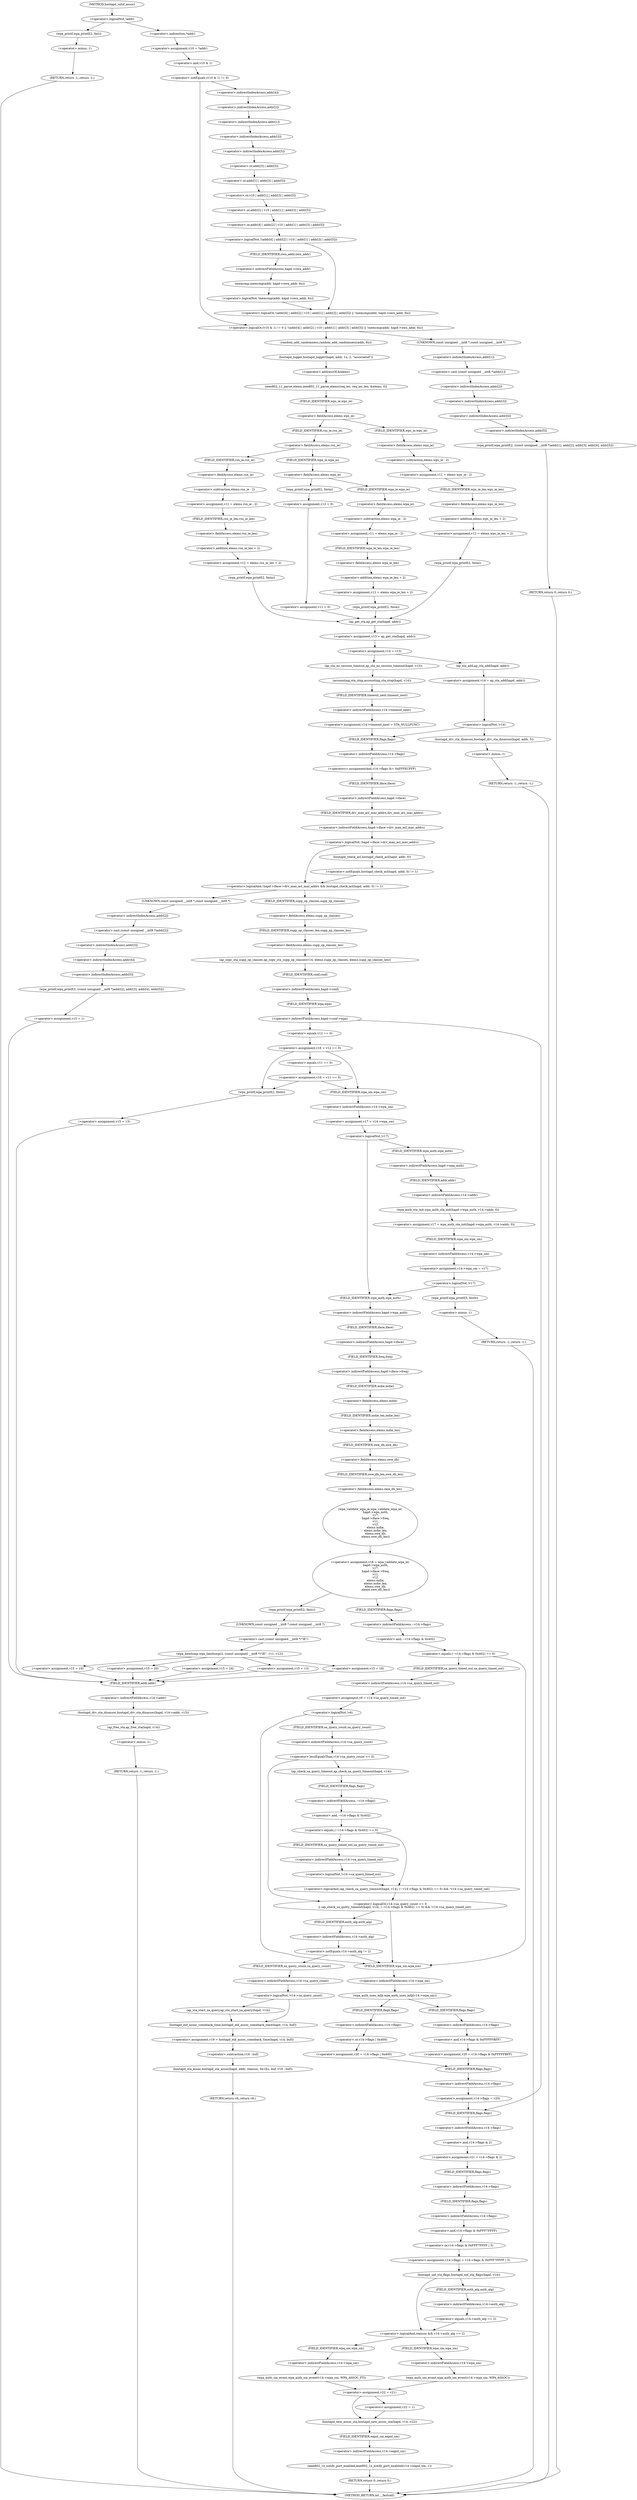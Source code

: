 digraph hostapd_notif_assoc {  
"1000149" [label = "(<operator>.logicalNot,!addr)" ]
"1000152" [label = "(wpa_printf,wpa_printf(2, fmt))" ]
"1000155" [label = "(RETURN,return -1;,return -1;)" ]
"1000156" [label = "(<operator>.minus,-1)" ]
"1000158" [label = "(<operator>.assignment,v10 = *addr)" ]
"1000160" [label = "(<operator>.indirection,*addr)" ]
"1000163" [label = "(<operator>.logicalOr,(v10 & 1) != 0 || !(addr[4] | addr[2] | v10 | addr[1] | addr[3] | addr[5]) || !memcmp(addr, hapd->own_addr, 6u))" ]
"1000164" [label = "(<operator>.notEquals,(v10 & 1) != 0)" ]
"1000165" [label = "(<operator>.and,v10 & 1)" ]
"1000169" [label = "(<operator>.logicalOr,!(addr[4] | addr[2] | v10 | addr[1] | addr[3] | addr[5]) || !memcmp(addr, hapd->own_addr, 6u))" ]
"1000170" [label = "(<operator>.logicalNot,!(addr[4] | addr[2] | v10 | addr[1] | addr[3] | addr[5]))" ]
"1000171" [label = "(<operator>.or,addr[4] | addr[2] | v10 | addr[1] | addr[3] | addr[5])" ]
"1000172" [label = "(<operator>.indirectIndexAccess,addr[4])" ]
"1000175" [label = "(<operator>.or,addr[2] | v10 | addr[1] | addr[3] | addr[5])" ]
"1000176" [label = "(<operator>.indirectIndexAccess,addr[2])" ]
"1000179" [label = "(<operator>.or,v10 | addr[1] | addr[3] | addr[5])" ]
"1000181" [label = "(<operator>.or,addr[1] | addr[3] | addr[5])" ]
"1000182" [label = "(<operator>.indirectIndexAccess,addr[1])" ]
"1000185" [label = "(<operator>.or,addr[3] | addr[5])" ]
"1000186" [label = "(<operator>.indirectIndexAccess,addr[3])" ]
"1000189" [label = "(<operator>.indirectIndexAccess,addr[5])" ]
"1000192" [label = "(<operator>.logicalNot,!memcmp(addr, hapd->own_addr, 6u))" ]
"1000193" [label = "(memcmp,memcmp(addr, hapd->own_addr, 6u))" ]
"1000195" [label = "(<operator>.indirectFieldAccess,hapd->own_addr)" ]
"1000197" [label = "(FIELD_IDENTIFIER,own_addr,own_addr)" ]
"1000200" [label = "(wpa_printf,wpa_printf(2, (const unsigned __int8 *)addr[1], addr[2], addr[3], addr[4], addr[5]))" ]
"1000202" [label = "(<operator>.cast,(const unsigned __int8 *)addr[1])" ]
"1000203" [label = "(UNKNOWN,const unsigned __int8 *,const unsigned __int8 *)" ]
"1000204" [label = "(<operator>.indirectIndexAccess,addr[1])" ]
"1000207" [label = "(<operator>.indirectIndexAccess,addr[2])" ]
"1000210" [label = "(<operator>.indirectIndexAccess,addr[3])" ]
"1000213" [label = "(<operator>.indirectIndexAccess,addr[4])" ]
"1000216" [label = "(<operator>.indirectIndexAccess,addr[5])" ]
"1000219" [label = "(RETURN,return 0;,return 0;)" ]
"1000221" [label = "(random_add_randomness,random_add_randomness(addr, 6u))" ]
"1000224" [label = "(hostapd_logger,hostapd_logger(hapd, addr, 1u, 2, \"associated\"))" ]
"1000230" [label = "(ieee802_11_parse_elems,ieee802_11_parse_elems(req_ies, req_ies_len, &elems, 0))" ]
"1000233" [label = "(<operator>.addressOf,&elems)" ]
"1000237" [label = "(<operator>.fieldAccess,elems.wps_ie)" ]
"1000239" [label = "(FIELD_IDENTIFIER,wps_ie,wps_ie)" ]
"1000241" [label = "(<operator>.assignment,v11 = elems.wps_ie - 2)" ]
"1000243" [label = "(<operator>.subtraction,elems.wps_ie - 2)" ]
"1000244" [label = "(<operator>.fieldAccess,elems.wps_ie)" ]
"1000246" [label = "(FIELD_IDENTIFIER,wps_ie,wps_ie)" ]
"1000248" [label = "(<operator>.assignment,v12 = elems.wps_ie_len + 2)" ]
"1000250" [label = "(<operator>.addition,elems.wps_ie_len + 2)" ]
"1000251" [label = "(<operator>.fieldAccess,elems.wps_ie_len)" ]
"1000253" [label = "(FIELD_IDENTIFIER,wps_ie_len,wps_ie_len)" ]
"1000255" [label = "(wpa_printf,wpa_printf(2, fmta))" ]
"1000260" [label = "(<operator>.fieldAccess,elems.rsn_ie)" ]
"1000262" [label = "(FIELD_IDENTIFIER,rsn_ie,rsn_ie)" ]
"1000264" [label = "(<operator>.assignment,v11 = elems.rsn_ie - 2)" ]
"1000266" [label = "(<operator>.subtraction,elems.rsn_ie - 2)" ]
"1000267" [label = "(<operator>.fieldAccess,elems.rsn_ie)" ]
"1000269" [label = "(FIELD_IDENTIFIER,rsn_ie,rsn_ie)" ]
"1000271" [label = "(<operator>.assignment,v12 = elems.rsn_ie_len + 2)" ]
"1000273" [label = "(<operator>.addition,elems.rsn_ie_len + 2)" ]
"1000274" [label = "(<operator>.fieldAccess,elems.rsn_ie_len)" ]
"1000276" [label = "(FIELD_IDENTIFIER,rsn_ie_len,rsn_ie_len)" ]
"1000278" [label = "(wpa_printf,wpa_printf(2, fmta))" ]
"1000283" [label = "(<operator>.fieldAccess,elems.wpa_ie)" ]
"1000285" [label = "(FIELD_IDENTIFIER,wpa_ie,wpa_ie)" ]
"1000287" [label = "(<operator>.assignment,v11 = elems.wpa_ie - 2)" ]
"1000289" [label = "(<operator>.subtraction,elems.wpa_ie - 2)" ]
"1000290" [label = "(<operator>.fieldAccess,elems.wpa_ie)" ]
"1000292" [label = "(FIELD_IDENTIFIER,wpa_ie,wpa_ie)" ]
"1000294" [label = "(<operator>.assignment,v12 = elems.wpa_ie_len + 2)" ]
"1000296" [label = "(<operator>.addition,elems.wpa_ie_len + 2)" ]
"1000297" [label = "(<operator>.fieldAccess,elems.wpa_ie_len)" ]
"1000299" [label = "(FIELD_IDENTIFIER,wpa_ie_len,wpa_ie_len)" ]
"1000301" [label = "(wpa_printf,wpa_printf(2, fmta))" ]
"1000306" [label = "(wpa_printf,wpa_printf(2, fmta))" ]
"1000309" [label = "(<operator>.assignment,v12 = 0)" ]
"1000312" [label = "(<operator>.assignment,v11 = 0)" ]
"1000315" [label = "(<operator>.assignment,v13 = ap_get_sta(hapd, addr))" ]
"1000317" [label = "(ap_get_sta,ap_get_sta(hapd, addr))" ]
"1000320" [label = "(<operator>.assignment,v14 = v13)" ]
"1000326" [label = "(ap_sta_no_session_timeout,ap_sta_no_session_timeout(hapd, v13))" ]
"1000329" [label = "(accounting_sta_stop,accounting_sta_stop(hapd, v14))" ]
"1000332" [label = "(<operator>.assignment,v14->timeout_next = STA_NULLFUNC)" ]
"1000333" [label = "(<operator>.indirectFieldAccess,v14->timeout_next)" ]
"1000335" [label = "(FIELD_IDENTIFIER,timeout_next,timeout_next)" ]
"1000339" [label = "(<operator>.assignment,v14 = ap_sta_add(hapd, addr))" ]
"1000341" [label = "(ap_sta_add,ap_sta_add(hapd, addr))" ]
"1000345" [label = "(<operator>.logicalNot,!v14)" ]
"1000348" [label = "(hostapd_drv_sta_disassoc,hostapd_drv_sta_disassoc(hapd, addr, 5))" ]
"1000352" [label = "(RETURN,return -1;,return -1;)" ]
"1000353" [label = "(<operator>.minus,-1)" ]
"1000355" [label = "(<operators>.assignmentAnd,v14->flags &= 0xFFFECFFF)" ]
"1000356" [label = "(<operator>.indirectFieldAccess,v14->flags)" ]
"1000358" [label = "(FIELD_IDENTIFIER,flags,flags)" ]
"1000361" [label = "(<operator>.logicalAnd,!hapd->iface->drv_max_acl_mac_addrs && hostapd_check_acl(hapd, addr, 0) != 1)" ]
"1000362" [label = "(<operator>.logicalNot,!hapd->iface->drv_max_acl_mac_addrs)" ]
"1000363" [label = "(<operator>.indirectFieldAccess,hapd->iface->drv_max_acl_mac_addrs)" ]
"1000364" [label = "(<operator>.indirectFieldAccess,hapd->iface)" ]
"1000366" [label = "(FIELD_IDENTIFIER,iface,iface)" ]
"1000367" [label = "(FIELD_IDENTIFIER,drv_max_acl_mac_addrs,drv_max_acl_mac_addrs)" ]
"1000368" [label = "(<operator>.notEquals,hostapd_check_acl(hapd, addr, 0) != 1)" ]
"1000369" [label = "(hostapd_check_acl,hostapd_check_acl(hapd, addr, 0))" ]
"1000375" [label = "(wpa_printf,wpa_printf(3, (const unsigned __int8 *)addr[2], addr[3], addr[4], addr[5]))" ]
"1000377" [label = "(<operator>.cast,(const unsigned __int8 *)addr[2])" ]
"1000378" [label = "(UNKNOWN,const unsigned __int8 *,const unsigned __int8 *)" ]
"1000379" [label = "(<operator>.indirectIndexAccess,addr[2])" ]
"1000382" [label = "(<operator>.indirectIndexAccess,addr[3])" ]
"1000385" [label = "(<operator>.indirectIndexAccess,addr[4])" ]
"1000388" [label = "(<operator>.indirectIndexAccess,addr[5])" ]
"1000391" [label = "(<operator>.assignment,v15 = 1)" ]
"1000395" [label = "(hostapd_drv_sta_disassoc,hostapd_drv_sta_disassoc(hapd, v14->addr, v15))" ]
"1000397" [label = "(<operator>.indirectFieldAccess,v14->addr)" ]
"1000399" [label = "(FIELD_IDENTIFIER,addr,addr)" ]
"1000401" [label = "(ap_free_sta,ap_free_sta(hapd, v14))" ]
"1000404" [label = "(RETURN,return -1;,return -1;)" ]
"1000405" [label = "(<operator>.minus,-1)" ]
"1000407" [label = "(ap_copy_sta_supp_op_classes,ap_copy_sta_supp_op_classes(v14, elems.supp_op_classes, elems.supp_op_classes_len))" ]
"1000409" [label = "(<operator>.fieldAccess,elems.supp_op_classes)" ]
"1000411" [label = "(FIELD_IDENTIFIER,supp_op_classes,supp_op_classes)" ]
"1000412" [label = "(<operator>.fieldAccess,elems.supp_op_classes_len)" ]
"1000414" [label = "(FIELD_IDENTIFIER,supp_op_classes_len,supp_op_classes_len)" ]
"1000416" [label = "(<operator>.indirectFieldAccess,hapd->conf->wpa)" ]
"1000417" [label = "(<operator>.indirectFieldAccess,hapd->conf)" ]
"1000419" [label = "(FIELD_IDENTIFIER,conf,conf)" ]
"1000420" [label = "(FIELD_IDENTIFIER,wpa,wpa)" ]
"1000422" [label = "(<operator>.assignment,v16 = v12 == 0)" ]
"1000424" [label = "(<operator>.equals,v12 == 0)" ]
"1000429" [label = "(<operator>.assignment,v16 = v11 == 0)" ]
"1000431" [label = "(<operator>.equals,v11 == 0)" ]
"1000437" [label = "(wpa_printf,wpa_printf(2, fmtb))" ]
"1000440" [label = "(<operator>.assignment,v15 = 13)" ]
"1000444" [label = "(<operator>.assignment,v17 = v14->wpa_sm)" ]
"1000446" [label = "(<operator>.indirectFieldAccess,v14->wpa_sm)" ]
"1000448" [label = "(FIELD_IDENTIFIER,wpa_sm,wpa_sm)" ]
"1000450" [label = "(<operator>.logicalNot,!v17)" ]
"1000453" [label = "(<operator>.assignment,v17 = wpa_auth_sta_init(hapd->wpa_auth, v14->addr, 0))" ]
"1000455" [label = "(wpa_auth_sta_init,wpa_auth_sta_init(hapd->wpa_auth, v14->addr, 0))" ]
"1000456" [label = "(<operator>.indirectFieldAccess,hapd->wpa_auth)" ]
"1000458" [label = "(FIELD_IDENTIFIER,wpa_auth,wpa_auth)" ]
"1000459" [label = "(<operator>.indirectFieldAccess,v14->addr)" ]
"1000461" [label = "(FIELD_IDENTIFIER,addr,addr)" ]
"1000463" [label = "(<operator>.assignment,v14->wpa_sm = v17)" ]
"1000464" [label = "(<operator>.indirectFieldAccess,v14->wpa_sm)" ]
"1000466" [label = "(FIELD_IDENTIFIER,wpa_sm,wpa_sm)" ]
"1000469" [label = "(<operator>.logicalNot,!v17)" ]
"1000472" [label = "(wpa_printf,wpa_printf(5, fmtb))" ]
"1000475" [label = "(RETURN,return -1;,return -1;)" ]
"1000476" [label = "(<operator>.minus,-1)" ]
"1000478" [label = "(<operator>.assignment,v18 = wpa_validate_wpa_ie(\n            hapd->wpa_auth,\n            v17,\n            hapd->iface->freq,\n            v11,\n            v12,\n            elems.mdie,\n            elems.mdie_len,\n            elems.owe_dh,\n            elems.owe_dh_len))" ]
"1000480" [label = "(wpa_validate_wpa_ie,wpa_validate_wpa_ie(\n            hapd->wpa_auth,\n            v17,\n            hapd->iface->freq,\n            v11,\n            v12,\n            elems.mdie,\n            elems.mdie_len,\n            elems.owe_dh,\n            elems.owe_dh_len))" ]
"1000481" [label = "(<operator>.indirectFieldAccess,hapd->wpa_auth)" ]
"1000483" [label = "(FIELD_IDENTIFIER,wpa_auth,wpa_auth)" ]
"1000485" [label = "(<operator>.indirectFieldAccess,hapd->iface->freq)" ]
"1000486" [label = "(<operator>.indirectFieldAccess,hapd->iface)" ]
"1000488" [label = "(FIELD_IDENTIFIER,iface,iface)" ]
"1000489" [label = "(FIELD_IDENTIFIER,freq,freq)" ]
"1000492" [label = "(<operator>.fieldAccess,elems.mdie)" ]
"1000494" [label = "(FIELD_IDENTIFIER,mdie,mdie)" ]
"1000495" [label = "(<operator>.fieldAccess,elems.mdie_len)" ]
"1000497" [label = "(FIELD_IDENTIFIER,mdie_len,mdie_len)" ]
"1000498" [label = "(<operator>.fieldAccess,elems.owe_dh)" ]
"1000500" [label = "(FIELD_IDENTIFIER,owe_dh,owe_dh)" ]
"1000501" [label = "(<operator>.fieldAccess,elems.owe_dh_len)" ]
"1000503" [label = "(FIELD_IDENTIFIER,owe_dh_len,owe_dh_len)" ]
"1000507" [label = "(wpa_printf,wpa_printf(2, fmtc))" ]
"1000510" [label = "(wpa_hexdump,wpa_hexdump(2, (const unsigned __int8 *)\"IE\", v11, v12))" ]
"1000512" [label = "(<operator>.cast,(const unsigned __int8 *)\"IE\")" ]
"1000513" [label = "(UNKNOWN,const unsigned __int8 *,const unsigned __int8 *)" ]
"1000521" [label = "(<operator>.assignment,v15 = 18)" ]
"1000526" [label = "(<operator>.assignment,v15 = 19)" ]
"1000531" [label = "(<operator>.assignment,v15 = 20)" ]
"1000536" [label = "(<operator>.assignment,v15 = 24)" ]
"1000541" [label = "(<operator>.assignment,v15 = 13)" ]
"1000547" [label = "(<operator>.equals,(~v14->flags & 0x402) == 0)" ]
"1000548" [label = "(<operator>.and,~v14->flags & 0x402)" ]
"1000549" [label = "(<operator>.indirectFieldAccess,~v14->flags)" ]
"1000551" [label = "(FIELD_IDENTIFIER,flags,flags)" ]
"1000555" [label = "(<operator>.assignment,v6 = v14->sa_query_timed_out)" ]
"1000557" [label = "(<operator>.indirectFieldAccess,v14->sa_query_timed_out)" ]
"1000559" [label = "(FIELD_IDENTIFIER,sa_query_timed_out,sa_query_timed_out)" ]
"1000561" [label = "(<operator>.logicalNot,!v6)" ]
"1000565" [label = "(<operator>.logicalOr,v14->sa_query_count <= 0\n          || (ap_check_sa_query_timeout(hapd, v14), (~v14->flags & 0x402) == 0) && !v14->sa_query_timed_out)" ]
"1000566" [label = "(<operator>.lessEqualsThan,v14->sa_query_count <= 0)" ]
"1000567" [label = "(<operator>.indirectFieldAccess,v14->sa_query_count)" ]
"1000569" [label = "(FIELD_IDENTIFIER,sa_query_count,sa_query_count)" ]
"1000571" [label = "(<operator>.logicalAnd,(ap_check_sa_query_timeout(hapd, v14), (~v14->flags & 0x402) == 0) && !v14->sa_query_timed_out)" ]
"1000573" [label = "(ap_check_sa_query_timeout,ap_check_sa_query_timeout(hapd, v14))" ]
"1000576" [label = "(<operator>.equals,(~v14->flags & 0x402) == 0)" ]
"1000577" [label = "(<operator>.and,~v14->flags & 0x402)" ]
"1000578" [label = "(<operator>.indirectFieldAccess,~v14->flags)" ]
"1000580" [label = "(FIELD_IDENTIFIER,flags,flags)" ]
"1000583" [label = "(<operator>.logicalNot,!v14->sa_query_timed_out)" ]
"1000584" [label = "(<operator>.indirectFieldAccess,v14->sa_query_timed_out)" ]
"1000586" [label = "(FIELD_IDENTIFIER,sa_query_timed_out,sa_query_timed_out)" ]
"1000589" [label = "(<operator>.notEquals,v14->auth_alg != 2)" ]
"1000590" [label = "(<operator>.indirectFieldAccess,v14->auth_alg)" ]
"1000592" [label = "(FIELD_IDENTIFIER,auth_alg,auth_alg)" ]
"1000596" [label = "(<operator>.logicalNot,!v14->sa_query_count)" ]
"1000597" [label = "(<operator>.indirectFieldAccess,v14->sa_query_count)" ]
"1000599" [label = "(FIELD_IDENTIFIER,sa_query_count,sa_query_count)" ]
"1000600" [label = "(ap_sta_start_sa_query,ap_sta_start_sa_query(hapd, v14))" ]
"1000603" [label = "(<operator>.assignment,v19 = hostapd_eid_assoc_comeback_time(hapd, v14, buf))" ]
"1000605" [label = "(hostapd_eid_assoc_comeback_time,hostapd_eid_assoc_comeback_time(hapd, v14, buf))" ]
"1000609" [label = "(hostapd_sta_assoc,hostapd_sta_assoc(hapd, addr, reassoc, 0x1Eu, buf, v19 - buf))" ]
"1000615" [label = "(<operator>.subtraction,v19 - buf)" ]
"1000618" [label = "(RETURN,return v6;,return v6;)" ]
"1000621" [label = "(wpa_auth_uses_mfp,wpa_auth_uses_mfp(v14->wpa_sm))" ]
"1000622" [label = "(<operator>.indirectFieldAccess,v14->wpa_sm)" ]
"1000624" [label = "(FIELD_IDENTIFIER,wpa_sm,wpa_sm)" ]
"1000625" [label = "(<operator>.assignment,v20 = v14->flags | 0x400)" ]
"1000627" [label = "(<operator>.or,v14->flags | 0x400)" ]
"1000628" [label = "(<operator>.indirectFieldAccess,v14->flags)" ]
"1000630" [label = "(FIELD_IDENTIFIER,flags,flags)" ]
"1000633" [label = "(<operator>.assignment,v20 = v14->flags & 0xFFFFFBFF)" ]
"1000635" [label = "(<operator>.and,v14->flags & 0xFFFFFBFF)" ]
"1000636" [label = "(<operator>.indirectFieldAccess,v14->flags)" ]
"1000638" [label = "(FIELD_IDENTIFIER,flags,flags)" ]
"1000640" [label = "(<operator>.assignment,v14->flags = v20)" ]
"1000641" [label = "(<operator>.indirectFieldAccess,v14->flags)" ]
"1000643" [label = "(FIELD_IDENTIFIER,flags,flags)" ]
"1000645" [label = "(<operator>.assignment,v21 = v14->flags & 2)" ]
"1000647" [label = "(<operator>.and,v14->flags & 2)" ]
"1000648" [label = "(<operator>.indirectFieldAccess,v14->flags)" ]
"1000650" [label = "(FIELD_IDENTIFIER,flags,flags)" ]
"1000652" [label = "(<operator>.assignment,v14->flags = v14->flags & 0xFFF7FFFF | 3)" ]
"1000653" [label = "(<operator>.indirectFieldAccess,v14->flags)" ]
"1000655" [label = "(FIELD_IDENTIFIER,flags,flags)" ]
"1000656" [label = "(<operator>.or,v14->flags & 0xFFF7FFFF | 3)" ]
"1000657" [label = "(<operator>.and,v14->flags & 0xFFF7FFFF)" ]
"1000658" [label = "(<operator>.indirectFieldAccess,v14->flags)" ]
"1000660" [label = "(FIELD_IDENTIFIER,flags,flags)" ]
"1000663" [label = "(hostapd_set_sta_flags,hostapd_set_sta_flags(hapd, v14))" ]
"1000667" [label = "(<operator>.logicalAnd,reassoc && v14->auth_alg == 2)" ]
"1000669" [label = "(<operator>.equals,v14->auth_alg == 2)" ]
"1000670" [label = "(<operator>.indirectFieldAccess,v14->auth_alg)" ]
"1000672" [label = "(FIELD_IDENTIFIER,auth_alg,auth_alg)" ]
"1000674" [label = "(wpa_auth_sm_event,wpa_auth_sm_event(v14->wpa_sm, WPA_ASSOC_FT))" ]
"1000675" [label = "(<operator>.indirectFieldAccess,v14->wpa_sm)" ]
"1000677" [label = "(FIELD_IDENTIFIER,wpa_sm,wpa_sm)" ]
"1000680" [label = "(wpa_auth_sm_event,wpa_auth_sm_event(v14->wpa_sm, WPA_ASSOC))" ]
"1000681" [label = "(<operator>.indirectFieldAccess,v14->wpa_sm)" ]
"1000683" [label = "(FIELD_IDENTIFIER,wpa_sm,wpa_sm)" ]
"1000685" [label = "(<operator>.assignment,v22 = v21)" ]
"1000690" [label = "(<operator>.assignment,v22 = 1)" ]
"1000693" [label = "(hostapd_new_assoc_sta,hostapd_new_assoc_sta(hapd, v14, v22))" ]
"1000697" [label = "(ieee802_1x_notify_port_enabled,ieee802_1x_notify_port_enabled(v14->eapol_sm, 1))" ]
"1000698" [label = "(<operator>.indirectFieldAccess,v14->eapol_sm)" ]
"1000700" [label = "(FIELD_IDENTIFIER,eapol_sm,eapol_sm)" ]
"1000702" [label = "(RETURN,return 0;,return 0;)" ]
"1000121" [label = "(METHOD,hostapd_notif_assoc)" ]
"1000704" [label = "(METHOD_RETURN,int __fastcall)" ]
  "1000149" -> "1000152" 
  "1000149" -> "1000160" 
  "1000152" -> "1000156" 
  "1000155" -> "1000704" 
  "1000156" -> "1000155" 
  "1000158" -> "1000165" 
  "1000160" -> "1000158" 
  "1000163" -> "1000203" 
  "1000163" -> "1000221" 
  "1000164" -> "1000163" 
  "1000164" -> "1000172" 
  "1000165" -> "1000164" 
  "1000169" -> "1000163" 
  "1000170" -> "1000169" 
  "1000170" -> "1000197" 
  "1000171" -> "1000170" 
  "1000172" -> "1000176" 
  "1000175" -> "1000171" 
  "1000176" -> "1000182" 
  "1000179" -> "1000175" 
  "1000181" -> "1000179" 
  "1000182" -> "1000186" 
  "1000185" -> "1000181" 
  "1000186" -> "1000189" 
  "1000189" -> "1000185" 
  "1000192" -> "1000169" 
  "1000193" -> "1000192" 
  "1000195" -> "1000193" 
  "1000197" -> "1000195" 
  "1000200" -> "1000219" 
  "1000202" -> "1000207" 
  "1000203" -> "1000204" 
  "1000204" -> "1000202" 
  "1000207" -> "1000210" 
  "1000210" -> "1000213" 
  "1000213" -> "1000216" 
  "1000216" -> "1000200" 
  "1000219" -> "1000704" 
  "1000221" -> "1000224" 
  "1000224" -> "1000233" 
  "1000230" -> "1000239" 
  "1000233" -> "1000230" 
  "1000237" -> "1000246" 
  "1000237" -> "1000262" 
  "1000239" -> "1000237" 
  "1000241" -> "1000253" 
  "1000243" -> "1000241" 
  "1000244" -> "1000243" 
  "1000246" -> "1000244" 
  "1000248" -> "1000255" 
  "1000250" -> "1000248" 
  "1000251" -> "1000250" 
  "1000253" -> "1000251" 
  "1000255" -> "1000317" 
  "1000260" -> "1000269" 
  "1000260" -> "1000285" 
  "1000262" -> "1000260" 
  "1000264" -> "1000276" 
  "1000266" -> "1000264" 
  "1000267" -> "1000266" 
  "1000269" -> "1000267" 
  "1000271" -> "1000278" 
  "1000273" -> "1000271" 
  "1000274" -> "1000273" 
  "1000276" -> "1000274" 
  "1000278" -> "1000317" 
  "1000283" -> "1000292" 
  "1000283" -> "1000306" 
  "1000285" -> "1000283" 
  "1000287" -> "1000299" 
  "1000289" -> "1000287" 
  "1000290" -> "1000289" 
  "1000292" -> "1000290" 
  "1000294" -> "1000301" 
  "1000296" -> "1000294" 
  "1000297" -> "1000296" 
  "1000299" -> "1000297" 
  "1000301" -> "1000317" 
  "1000306" -> "1000309" 
  "1000309" -> "1000312" 
  "1000312" -> "1000317" 
  "1000315" -> "1000320" 
  "1000317" -> "1000315" 
  "1000320" -> "1000326" 
  "1000320" -> "1000341" 
  "1000326" -> "1000329" 
  "1000329" -> "1000335" 
  "1000332" -> "1000358" 
  "1000333" -> "1000332" 
  "1000335" -> "1000333" 
  "1000339" -> "1000345" 
  "1000341" -> "1000339" 
  "1000345" -> "1000348" 
  "1000345" -> "1000358" 
  "1000348" -> "1000353" 
  "1000352" -> "1000704" 
  "1000353" -> "1000352" 
  "1000355" -> "1000366" 
  "1000356" -> "1000355" 
  "1000358" -> "1000356" 
  "1000361" -> "1000378" 
  "1000361" -> "1000411" 
  "1000362" -> "1000361" 
  "1000362" -> "1000369" 
  "1000363" -> "1000362" 
  "1000364" -> "1000367" 
  "1000366" -> "1000364" 
  "1000367" -> "1000363" 
  "1000368" -> "1000361" 
  "1000369" -> "1000368" 
  "1000375" -> "1000391" 
  "1000377" -> "1000382" 
  "1000378" -> "1000379" 
  "1000379" -> "1000377" 
  "1000382" -> "1000385" 
  "1000385" -> "1000388" 
  "1000388" -> "1000375" 
  "1000391" -> "1000399" 
  "1000395" -> "1000401" 
  "1000397" -> "1000395" 
  "1000399" -> "1000397" 
  "1000401" -> "1000405" 
  "1000404" -> "1000704" 
  "1000405" -> "1000404" 
  "1000407" -> "1000419" 
  "1000409" -> "1000414" 
  "1000411" -> "1000409" 
  "1000412" -> "1000407" 
  "1000414" -> "1000412" 
  "1000416" -> "1000424" 
  "1000416" -> "1000650" 
  "1000417" -> "1000420" 
  "1000419" -> "1000417" 
  "1000420" -> "1000416" 
  "1000422" -> "1000431" 
  "1000422" -> "1000437" 
  "1000422" -> "1000448" 
  "1000424" -> "1000422" 
  "1000429" -> "1000437" 
  "1000429" -> "1000448" 
  "1000431" -> "1000429" 
  "1000437" -> "1000440" 
  "1000440" -> "1000399" 
  "1000444" -> "1000450" 
  "1000446" -> "1000444" 
  "1000448" -> "1000446" 
  "1000450" -> "1000458" 
  "1000450" -> "1000483" 
  "1000453" -> "1000466" 
  "1000455" -> "1000453" 
  "1000456" -> "1000461" 
  "1000458" -> "1000456" 
  "1000459" -> "1000455" 
  "1000461" -> "1000459" 
  "1000463" -> "1000469" 
  "1000464" -> "1000463" 
  "1000466" -> "1000464" 
  "1000469" -> "1000472" 
  "1000469" -> "1000483" 
  "1000472" -> "1000476" 
  "1000475" -> "1000704" 
  "1000476" -> "1000475" 
  "1000478" -> "1000507" 
  "1000478" -> "1000551" 
  "1000480" -> "1000478" 
  "1000481" -> "1000488" 
  "1000483" -> "1000481" 
  "1000485" -> "1000494" 
  "1000486" -> "1000489" 
  "1000488" -> "1000486" 
  "1000489" -> "1000485" 
  "1000492" -> "1000497" 
  "1000494" -> "1000492" 
  "1000495" -> "1000500" 
  "1000497" -> "1000495" 
  "1000498" -> "1000503" 
  "1000500" -> "1000498" 
  "1000501" -> "1000480" 
  "1000503" -> "1000501" 
  "1000507" -> "1000513" 
  "1000510" -> "1000521" 
  "1000510" -> "1000526" 
  "1000510" -> "1000531" 
  "1000510" -> "1000536" 
  "1000510" -> "1000541" 
  "1000512" -> "1000510" 
  "1000513" -> "1000512" 
  "1000521" -> "1000399" 
  "1000526" -> "1000399" 
  "1000531" -> "1000399" 
  "1000536" -> "1000399" 
  "1000541" -> "1000399" 
  "1000547" -> "1000559" 
  "1000547" -> "1000624" 
  "1000548" -> "1000547" 
  "1000549" -> "1000548" 
  "1000551" -> "1000549" 
  "1000555" -> "1000561" 
  "1000557" -> "1000555" 
  "1000559" -> "1000557" 
  "1000561" -> "1000569" 
  "1000561" -> "1000624" 
  "1000565" -> "1000592" 
  "1000565" -> "1000624" 
  "1000566" -> "1000565" 
  "1000566" -> "1000573" 
  "1000567" -> "1000566" 
  "1000569" -> "1000567" 
  "1000571" -> "1000565" 
  "1000573" -> "1000580" 
  "1000576" -> "1000571" 
  "1000576" -> "1000586" 
  "1000577" -> "1000576" 
  "1000578" -> "1000577" 
  "1000580" -> "1000578" 
  "1000583" -> "1000571" 
  "1000584" -> "1000583" 
  "1000586" -> "1000584" 
  "1000589" -> "1000599" 
  "1000589" -> "1000624" 
  "1000590" -> "1000589" 
  "1000592" -> "1000590" 
  "1000596" -> "1000600" 
  "1000596" -> "1000605" 
  "1000597" -> "1000596" 
  "1000599" -> "1000597" 
  "1000600" -> "1000605" 
  "1000603" -> "1000615" 
  "1000605" -> "1000603" 
  "1000609" -> "1000618" 
  "1000615" -> "1000609" 
  "1000618" -> "1000704" 
  "1000621" -> "1000630" 
  "1000621" -> "1000638" 
  "1000622" -> "1000621" 
  "1000624" -> "1000622" 
  "1000625" -> "1000643" 
  "1000627" -> "1000625" 
  "1000628" -> "1000627" 
  "1000630" -> "1000628" 
  "1000633" -> "1000643" 
  "1000635" -> "1000633" 
  "1000636" -> "1000635" 
  "1000638" -> "1000636" 
  "1000640" -> "1000650" 
  "1000641" -> "1000640" 
  "1000643" -> "1000641" 
  "1000645" -> "1000655" 
  "1000647" -> "1000645" 
  "1000648" -> "1000647" 
  "1000650" -> "1000648" 
  "1000652" -> "1000663" 
  "1000653" -> "1000660" 
  "1000655" -> "1000653" 
  "1000656" -> "1000652" 
  "1000657" -> "1000656" 
  "1000658" -> "1000657" 
  "1000660" -> "1000658" 
  "1000663" -> "1000667" 
  "1000663" -> "1000672" 
  "1000667" -> "1000677" 
  "1000667" -> "1000683" 
  "1000669" -> "1000667" 
  "1000670" -> "1000669" 
  "1000672" -> "1000670" 
  "1000674" -> "1000685" 
  "1000675" -> "1000674" 
  "1000677" -> "1000675" 
  "1000680" -> "1000685" 
  "1000681" -> "1000680" 
  "1000683" -> "1000681" 
  "1000685" -> "1000690" 
  "1000685" -> "1000693" 
  "1000690" -> "1000693" 
  "1000693" -> "1000700" 
  "1000697" -> "1000702" 
  "1000698" -> "1000697" 
  "1000700" -> "1000698" 
  "1000702" -> "1000704" 
  "1000121" -> "1000149" 
}
